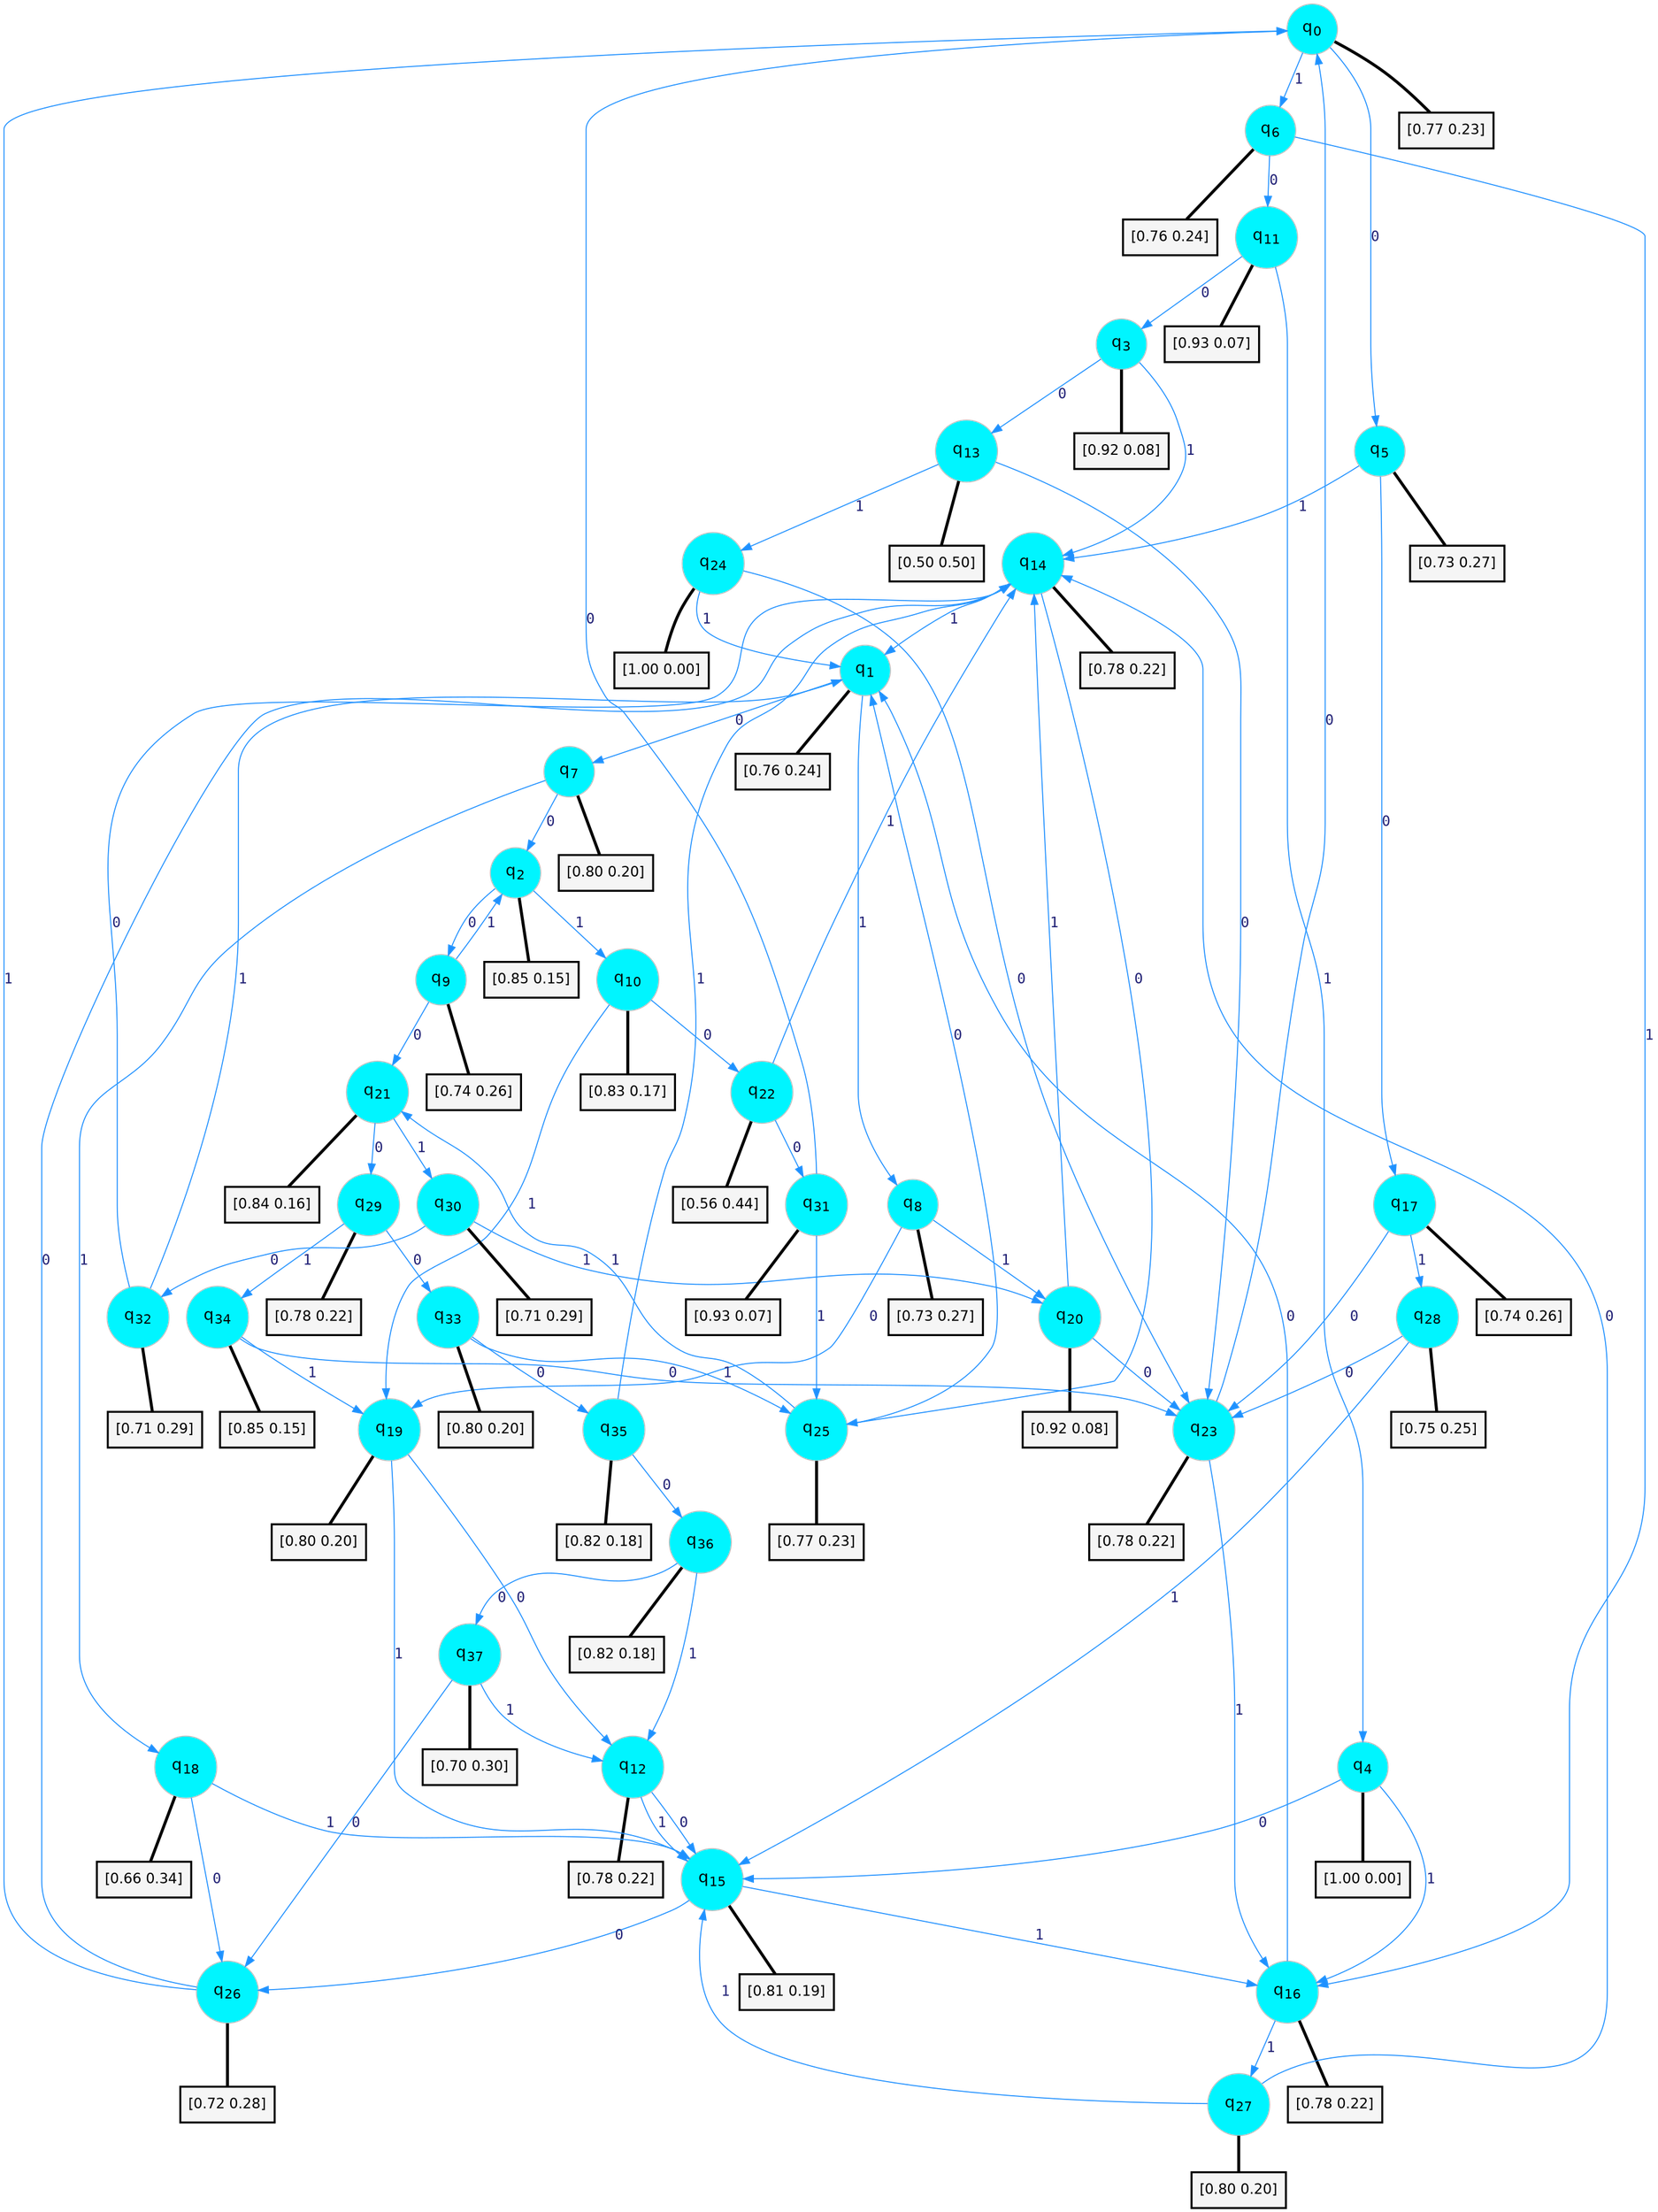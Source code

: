 digraph G {
graph [
bgcolor=transparent, dpi=300, rankdir=TD, size="40,25"];
node [
color=gray, fillcolor=turquoise1, fontcolor=black, fontname=Helvetica, fontsize=16, fontweight=bold, shape=circle, style=filled];
edge [
arrowsize=1, color=dodgerblue1, fontcolor=midnightblue, fontname=courier, fontweight=bold, penwidth=1, style=solid, weight=20];
0[label=<q<SUB>0</SUB>>];
1[label=<q<SUB>1</SUB>>];
2[label=<q<SUB>2</SUB>>];
3[label=<q<SUB>3</SUB>>];
4[label=<q<SUB>4</SUB>>];
5[label=<q<SUB>5</SUB>>];
6[label=<q<SUB>6</SUB>>];
7[label=<q<SUB>7</SUB>>];
8[label=<q<SUB>8</SUB>>];
9[label=<q<SUB>9</SUB>>];
10[label=<q<SUB>10</SUB>>];
11[label=<q<SUB>11</SUB>>];
12[label=<q<SUB>12</SUB>>];
13[label=<q<SUB>13</SUB>>];
14[label=<q<SUB>14</SUB>>];
15[label=<q<SUB>15</SUB>>];
16[label=<q<SUB>16</SUB>>];
17[label=<q<SUB>17</SUB>>];
18[label=<q<SUB>18</SUB>>];
19[label=<q<SUB>19</SUB>>];
20[label=<q<SUB>20</SUB>>];
21[label=<q<SUB>21</SUB>>];
22[label=<q<SUB>22</SUB>>];
23[label=<q<SUB>23</SUB>>];
24[label=<q<SUB>24</SUB>>];
25[label=<q<SUB>25</SUB>>];
26[label=<q<SUB>26</SUB>>];
27[label=<q<SUB>27</SUB>>];
28[label=<q<SUB>28</SUB>>];
29[label=<q<SUB>29</SUB>>];
30[label=<q<SUB>30</SUB>>];
31[label=<q<SUB>31</SUB>>];
32[label=<q<SUB>32</SUB>>];
33[label=<q<SUB>33</SUB>>];
34[label=<q<SUB>34</SUB>>];
35[label=<q<SUB>35</SUB>>];
36[label=<q<SUB>36</SUB>>];
37[label=<q<SUB>37</SUB>>];
38[label="[0.77 0.23]", shape=box,fontcolor=black, fontname=Helvetica, fontsize=14, penwidth=2, fillcolor=whitesmoke,color=black];
39[label="[0.76 0.24]", shape=box,fontcolor=black, fontname=Helvetica, fontsize=14, penwidth=2, fillcolor=whitesmoke,color=black];
40[label="[0.85 0.15]", shape=box,fontcolor=black, fontname=Helvetica, fontsize=14, penwidth=2, fillcolor=whitesmoke,color=black];
41[label="[0.92 0.08]", shape=box,fontcolor=black, fontname=Helvetica, fontsize=14, penwidth=2, fillcolor=whitesmoke,color=black];
42[label="[1.00 0.00]", shape=box,fontcolor=black, fontname=Helvetica, fontsize=14, penwidth=2, fillcolor=whitesmoke,color=black];
43[label="[0.73 0.27]", shape=box,fontcolor=black, fontname=Helvetica, fontsize=14, penwidth=2, fillcolor=whitesmoke,color=black];
44[label="[0.76 0.24]", shape=box,fontcolor=black, fontname=Helvetica, fontsize=14, penwidth=2, fillcolor=whitesmoke,color=black];
45[label="[0.80 0.20]", shape=box,fontcolor=black, fontname=Helvetica, fontsize=14, penwidth=2, fillcolor=whitesmoke,color=black];
46[label="[0.73 0.27]", shape=box,fontcolor=black, fontname=Helvetica, fontsize=14, penwidth=2, fillcolor=whitesmoke,color=black];
47[label="[0.74 0.26]", shape=box,fontcolor=black, fontname=Helvetica, fontsize=14, penwidth=2, fillcolor=whitesmoke,color=black];
48[label="[0.83 0.17]", shape=box,fontcolor=black, fontname=Helvetica, fontsize=14, penwidth=2, fillcolor=whitesmoke,color=black];
49[label="[0.93 0.07]", shape=box,fontcolor=black, fontname=Helvetica, fontsize=14, penwidth=2, fillcolor=whitesmoke,color=black];
50[label="[0.78 0.22]", shape=box,fontcolor=black, fontname=Helvetica, fontsize=14, penwidth=2, fillcolor=whitesmoke,color=black];
51[label="[0.50 0.50]", shape=box,fontcolor=black, fontname=Helvetica, fontsize=14, penwidth=2, fillcolor=whitesmoke,color=black];
52[label="[0.78 0.22]", shape=box,fontcolor=black, fontname=Helvetica, fontsize=14, penwidth=2, fillcolor=whitesmoke,color=black];
53[label="[0.81 0.19]", shape=box,fontcolor=black, fontname=Helvetica, fontsize=14, penwidth=2, fillcolor=whitesmoke,color=black];
54[label="[0.78 0.22]", shape=box,fontcolor=black, fontname=Helvetica, fontsize=14, penwidth=2, fillcolor=whitesmoke,color=black];
55[label="[0.74 0.26]", shape=box,fontcolor=black, fontname=Helvetica, fontsize=14, penwidth=2, fillcolor=whitesmoke,color=black];
56[label="[0.66 0.34]", shape=box,fontcolor=black, fontname=Helvetica, fontsize=14, penwidth=2, fillcolor=whitesmoke,color=black];
57[label="[0.80 0.20]", shape=box,fontcolor=black, fontname=Helvetica, fontsize=14, penwidth=2, fillcolor=whitesmoke,color=black];
58[label="[0.92 0.08]", shape=box,fontcolor=black, fontname=Helvetica, fontsize=14, penwidth=2, fillcolor=whitesmoke,color=black];
59[label="[0.84 0.16]", shape=box,fontcolor=black, fontname=Helvetica, fontsize=14, penwidth=2, fillcolor=whitesmoke,color=black];
60[label="[0.56 0.44]", shape=box,fontcolor=black, fontname=Helvetica, fontsize=14, penwidth=2, fillcolor=whitesmoke,color=black];
61[label="[0.78 0.22]", shape=box,fontcolor=black, fontname=Helvetica, fontsize=14, penwidth=2, fillcolor=whitesmoke,color=black];
62[label="[1.00 0.00]", shape=box,fontcolor=black, fontname=Helvetica, fontsize=14, penwidth=2, fillcolor=whitesmoke,color=black];
63[label="[0.77 0.23]", shape=box,fontcolor=black, fontname=Helvetica, fontsize=14, penwidth=2, fillcolor=whitesmoke,color=black];
64[label="[0.72 0.28]", shape=box,fontcolor=black, fontname=Helvetica, fontsize=14, penwidth=2, fillcolor=whitesmoke,color=black];
65[label="[0.80 0.20]", shape=box,fontcolor=black, fontname=Helvetica, fontsize=14, penwidth=2, fillcolor=whitesmoke,color=black];
66[label="[0.75 0.25]", shape=box,fontcolor=black, fontname=Helvetica, fontsize=14, penwidth=2, fillcolor=whitesmoke,color=black];
67[label="[0.78 0.22]", shape=box,fontcolor=black, fontname=Helvetica, fontsize=14, penwidth=2, fillcolor=whitesmoke,color=black];
68[label="[0.71 0.29]", shape=box,fontcolor=black, fontname=Helvetica, fontsize=14, penwidth=2, fillcolor=whitesmoke,color=black];
69[label="[0.93 0.07]", shape=box,fontcolor=black, fontname=Helvetica, fontsize=14, penwidth=2, fillcolor=whitesmoke,color=black];
70[label="[0.71 0.29]", shape=box,fontcolor=black, fontname=Helvetica, fontsize=14, penwidth=2, fillcolor=whitesmoke,color=black];
71[label="[0.80 0.20]", shape=box,fontcolor=black, fontname=Helvetica, fontsize=14, penwidth=2, fillcolor=whitesmoke,color=black];
72[label="[0.85 0.15]", shape=box,fontcolor=black, fontname=Helvetica, fontsize=14, penwidth=2, fillcolor=whitesmoke,color=black];
73[label="[0.82 0.18]", shape=box,fontcolor=black, fontname=Helvetica, fontsize=14, penwidth=2, fillcolor=whitesmoke,color=black];
74[label="[0.82 0.18]", shape=box,fontcolor=black, fontname=Helvetica, fontsize=14, penwidth=2, fillcolor=whitesmoke,color=black];
75[label="[0.70 0.30]", shape=box,fontcolor=black, fontname=Helvetica, fontsize=14, penwidth=2, fillcolor=whitesmoke,color=black];
0->5 [label=0];
0->6 [label=1];
0->38 [arrowhead=none, penwidth=3,color=black];
1->7 [label=0];
1->8 [label=1];
1->39 [arrowhead=none, penwidth=3,color=black];
2->9 [label=0];
2->10 [label=1];
2->40 [arrowhead=none, penwidth=3,color=black];
3->13 [label=0];
3->14 [label=1];
3->41 [arrowhead=none, penwidth=3,color=black];
4->15 [label=0];
4->16 [label=1];
4->42 [arrowhead=none, penwidth=3,color=black];
5->17 [label=0];
5->14 [label=1];
5->43 [arrowhead=none, penwidth=3,color=black];
6->11 [label=0];
6->16 [label=1];
6->44 [arrowhead=none, penwidth=3,color=black];
7->2 [label=0];
7->18 [label=1];
7->45 [arrowhead=none, penwidth=3,color=black];
8->19 [label=0];
8->20 [label=1];
8->46 [arrowhead=none, penwidth=3,color=black];
9->21 [label=0];
9->2 [label=1];
9->47 [arrowhead=none, penwidth=3,color=black];
10->22 [label=0];
10->19 [label=1];
10->48 [arrowhead=none, penwidth=3,color=black];
11->3 [label=0];
11->4 [label=1];
11->49 [arrowhead=none, penwidth=3,color=black];
12->15 [label=0];
12->15 [label=1];
12->50 [arrowhead=none, penwidth=3,color=black];
13->23 [label=0];
13->24 [label=1];
13->51 [arrowhead=none, penwidth=3,color=black];
14->25 [label=0];
14->1 [label=1];
14->52 [arrowhead=none, penwidth=3,color=black];
15->26 [label=0];
15->16 [label=1];
15->53 [arrowhead=none, penwidth=3,color=black];
16->1 [label=0];
16->27 [label=1];
16->54 [arrowhead=none, penwidth=3,color=black];
17->23 [label=0];
17->28 [label=1];
17->55 [arrowhead=none, penwidth=3,color=black];
18->26 [label=0];
18->15 [label=1];
18->56 [arrowhead=none, penwidth=3,color=black];
19->12 [label=0];
19->15 [label=1];
19->57 [arrowhead=none, penwidth=3,color=black];
20->23 [label=0];
20->14 [label=1];
20->58 [arrowhead=none, penwidth=3,color=black];
21->29 [label=0];
21->30 [label=1];
21->59 [arrowhead=none, penwidth=3,color=black];
22->31 [label=0];
22->14 [label=1];
22->60 [arrowhead=none, penwidth=3,color=black];
23->0 [label=0];
23->16 [label=1];
23->61 [arrowhead=none, penwidth=3,color=black];
24->23 [label=0];
24->1 [label=1];
24->62 [arrowhead=none, penwidth=3,color=black];
25->1 [label=0];
25->21 [label=1];
25->63 [arrowhead=none, penwidth=3,color=black];
26->14 [label=0];
26->0 [label=1];
26->64 [arrowhead=none, penwidth=3,color=black];
27->14 [label=0];
27->15 [label=1];
27->65 [arrowhead=none, penwidth=3,color=black];
28->23 [label=0];
28->15 [label=1];
28->66 [arrowhead=none, penwidth=3,color=black];
29->33 [label=0];
29->34 [label=1];
29->67 [arrowhead=none, penwidth=3,color=black];
30->32 [label=0];
30->20 [label=1];
30->68 [arrowhead=none, penwidth=3,color=black];
31->0 [label=0];
31->25 [label=1];
31->69 [arrowhead=none, penwidth=3,color=black];
32->14 [label=0];
32->1 [label=1];
32->70 [arrowhead=none, penwidth=3,color=black];
33->35 [label=0];
33->25 [label=1];
33->71 [arrowhead=none, penwidth=3,color=black];
34->23 [label=0];
34->19 [label=1];
34->72 [arrowhead=none, penwidth=3,color=black];
35->36 [label=0];
35->14 [label=1];
35->73 [arrowhead=none, penwidth=3,color=black];
36->37 [label=0];
36->12 [label=1];
36->74 [arrowhead=none, penwidth=3,color=black];
37->26 [label=0];
37->12 [label=1];
37->75 [arrowhead=none, penwidth=3,color=black];
}
